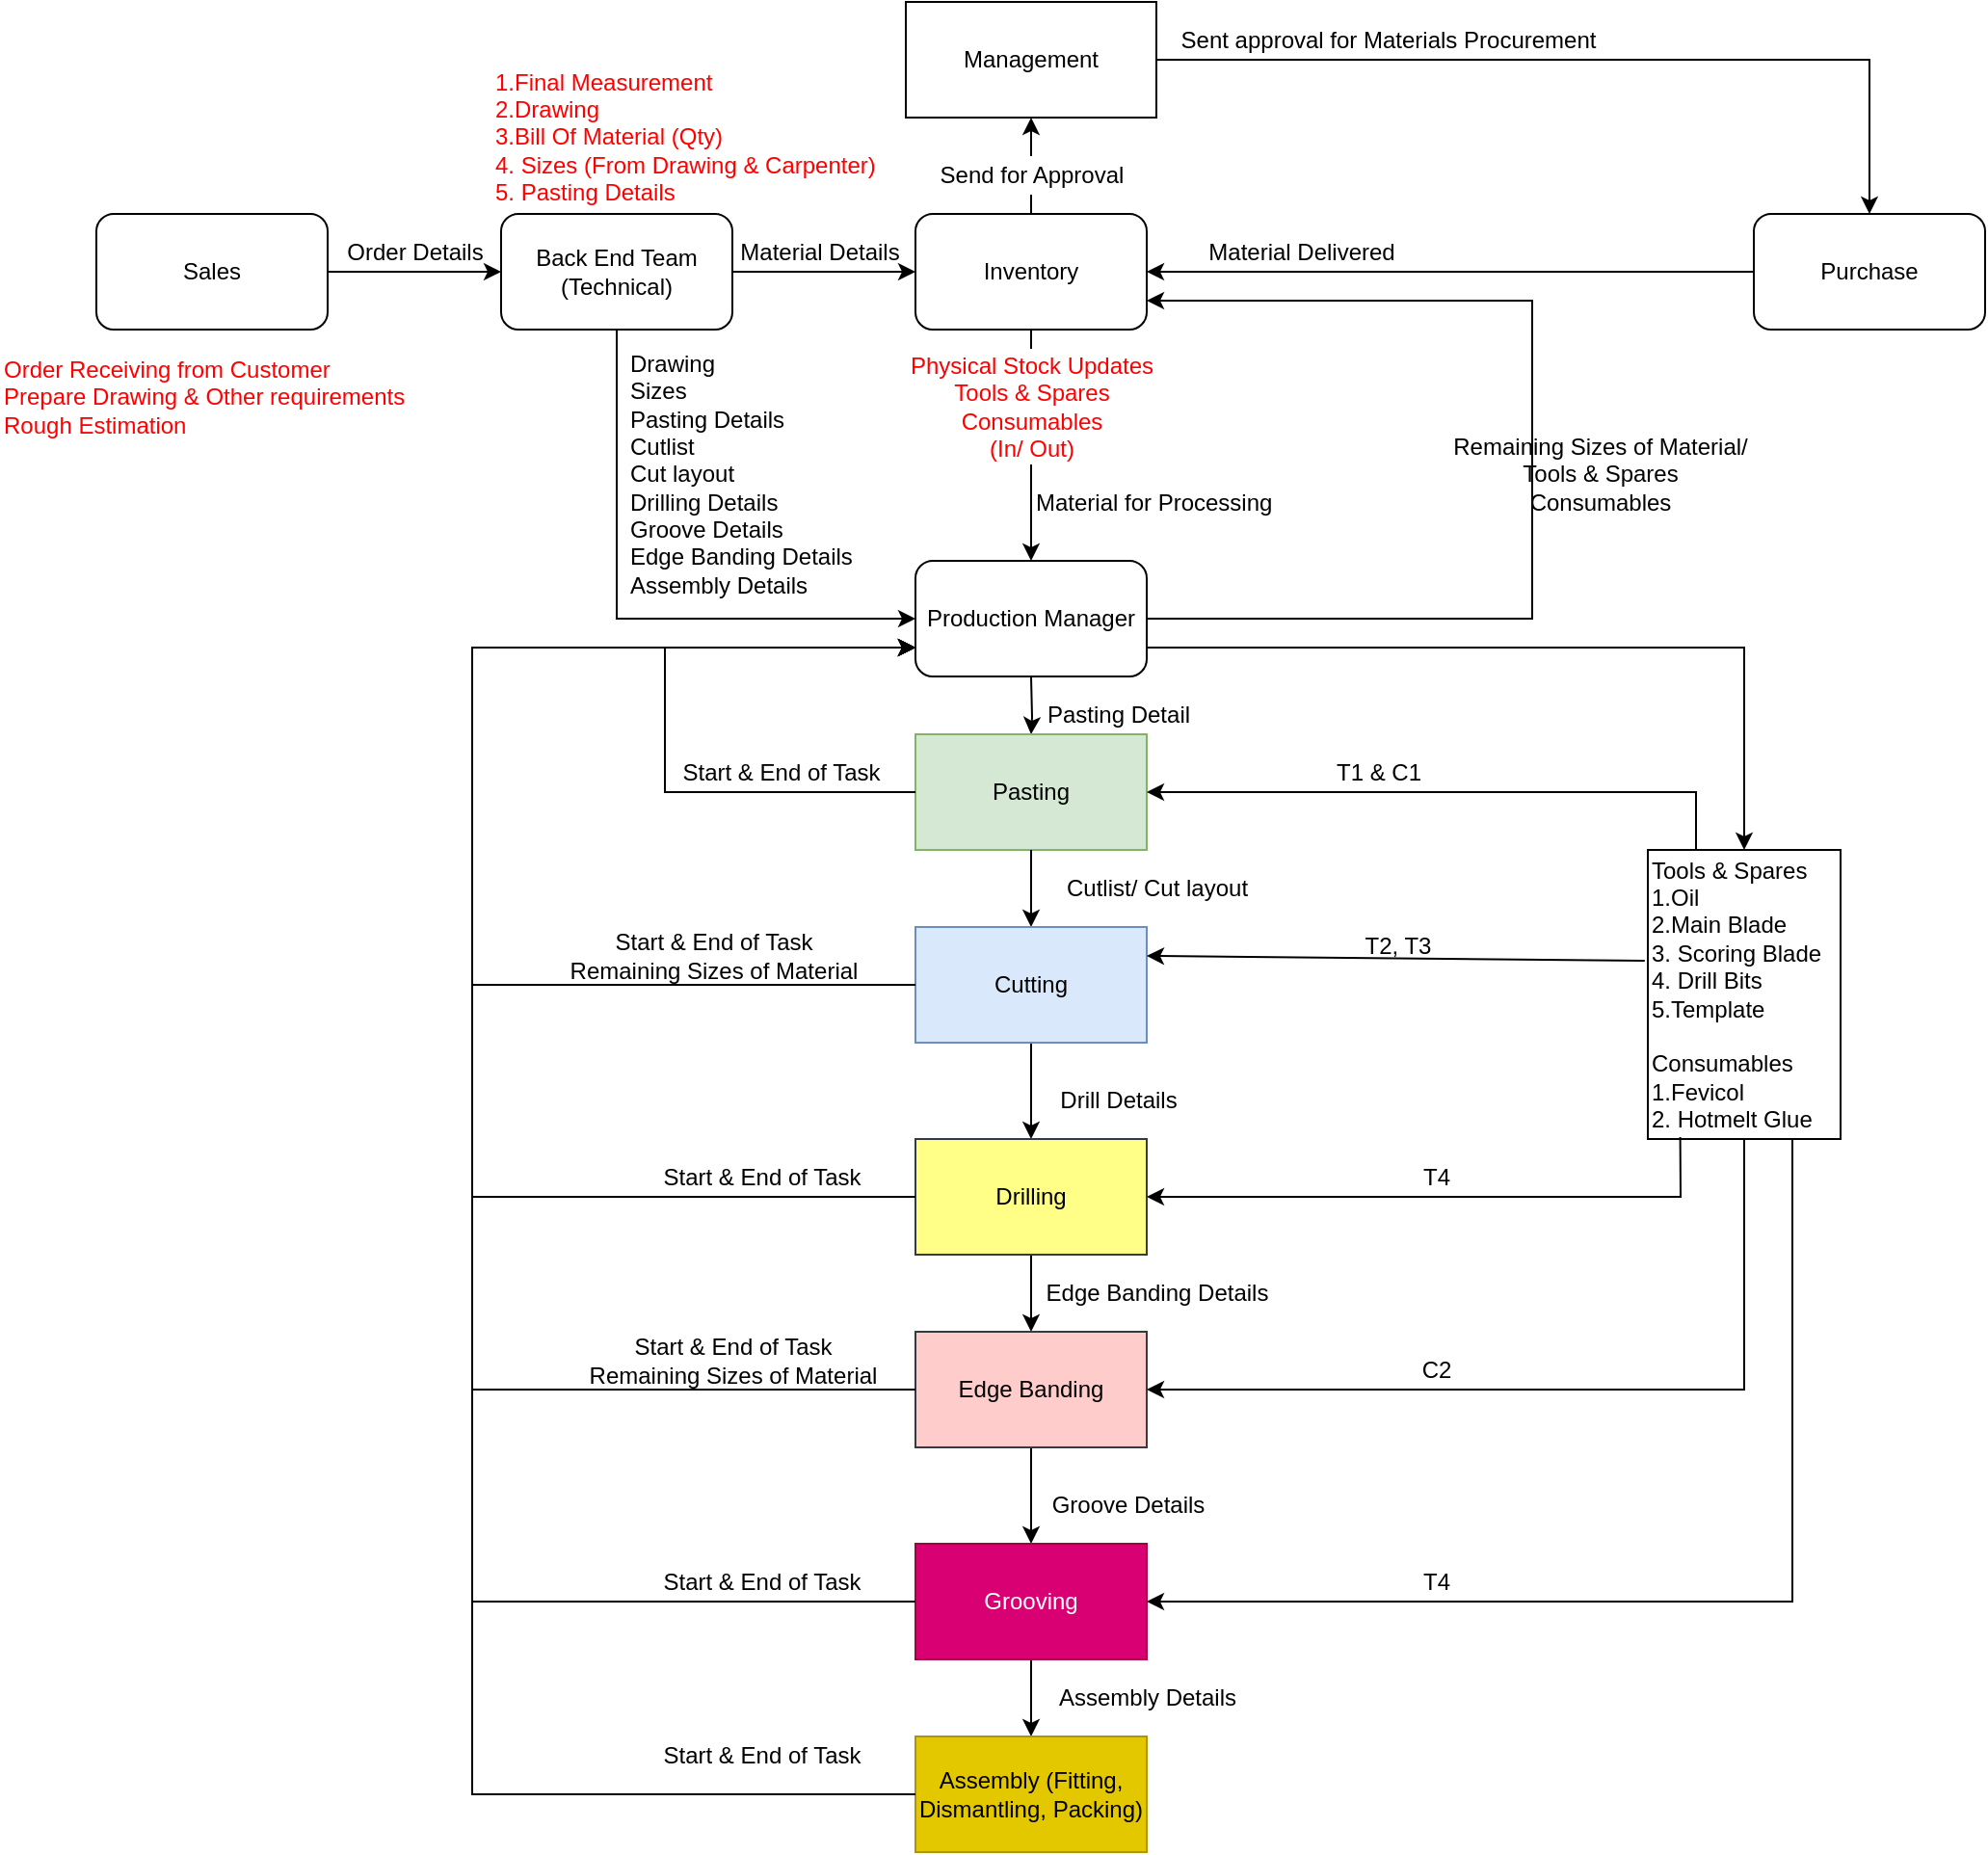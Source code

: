 <mxfile version="15.8.3" type="device"><diagram id="ZOrP-AUj3yE2QJsfFZ80" name="Page-1"><mxGraphModel dx="1386" dy="705" grid="1" gridSize="10" guides="1" tooltips="1" connect="1" arrows="1" fold="1" page="1" pageScale="1" pageWidth="1169" pageHeight="827" math="0" shadow="0"><root><mxCell id="0"/><mxCell id="1" parent="0"/><mxCell id="hlxUAf4pkExKSwmWaHzu-24" style="edgeStyle=orthogonalEdgeStyle;rounded=0;orthogonalLoop=1;jettySize=auto;html=1;entryX=0.5;entryY=0;entryDx=0;entryDy=0;" parent="1" source="hlxUAf4pkExKSwmWaHzu-1" target="hlxUAf4pkExKSwmWaHzu-15" edge="1"><mxGeometry relative="1" as="geometry"/></mxCell><mxCell id="hlxUAf4pkExKSwmWaHzu-1" value="Management" style="rounded=0;whiteSpace=wrap;html=1;" parent="1" vertex="1"><mxGeometry x="530" y="30" width="130" height="60" as="geometry"/></mxCell><mxCell id="hlxUAf4pkExKSwmWaHzu-2" value="Sales" style="rounded=1;whiteSpace=wrap;html=1;" parent="1" vertex="1"><mxGeometry x="110" y="140" width="120" height="60" as="geometry"/></mxCell><mxCell id="hlxUAf4pkExKSwmWaHzu-3" value="Order Receiving from Customer&lt;br&gt;Prepare Drawing &amp;amp; Other requirements&lt;br&gt;Rough Estimation" style="text;html=1;align=left;verticalAlign=middle;resizable=0;points=[];autosize=1;strokeColor=none;fillColor=none;fontColor=#FF0000;" parent="1" vertex="1"><mxGeometry x="60" y="210" width="220" height="50" as="geometry"/></mxCell><mxCell id="hlxUAf4pkExKSwmWaHzu-4" value="Back End Team (Technical)" style="rounded=1;whiteSpace=wrap;html=1;" parent="1" vertex="1"><mxGeometry x="320" y="140" width="120" height="60" as="geometry"/></mxCell><mxCell id="hlxUAf4pkExKSwmWaHzu-5" value="" style="endArrow=classic;html=1;rounded=0;exitX=1;exitY=0.5;exitDx=0;exitDy=0;entryX=0;entryY=0.5;entryDx=0;entryDy=0;" parent="1" source="hlxUAf4pkExKSwmWaHzu-2" target="hlxUAf4pkExKSwmWaHzu-4" edge="1"><mxGeometry width="50" height="50" relative="1" as="geometry"><mxPoint x="535" y="270" as="sourcePoint"/><mxPoint x="585" y="220" as="targetPoint"/></mxGeometry></mxCell><mxCell id="hlxUAf4pkExKSwmWaHzu-6" value="1.Final Measurement&lt;br&gt;2.Drawing&lt;br&gt;3.Bill Of Material (Qty)&amp;nbsp;&lt;br&gt;4. Sizes (From Drawing &amp;amp; Carpenter)&lt;br&gt;5. Pasting Details" style="text;html=1;align=left;verticalAlign=middle;resizable=0;points=[];autosize=1;strokeColor=none;fillColor=none;fontColor=#FF0000;" parent="1" vertex="1"><mxGeometry x="315" y="60" width="210" height="80" as="geometry"/></mxCell><mxCell id="hlxUAf4pkExKSwmWaHzu-7" value="Order Details" style="text;html=1;align=center;verticalAlign=middle;resizable=0;points=[];autosize=1;strokeColor=none;fillColor=none;" parent="1" vertex="1"><mxGeometry x="230" y="150" width="90" height="20" as="geometry"/></mxCell><mxCell id="hlxUAf4pkExKSwmWaHzu-8" value="" style="endArrow=classic;html=1;rounded=0;exitX=1;exitY=0.5;exitDx=0;exitDy=0;entryX=0;entryY=0.5;entryDx=0;entryDy=0;" parent="1" source="hlxUAf4pkExKSwmWaHzu-4" target="hlxUAf4pkExKSwmWaHzu-9" edge="1"><mxGeometry width="50" height="50" relative="1" as="geometry"><mxPoint x="535" y="180" as="sourcePoint"/><mxPoint x="505" y="170" as="targetPoint"/></mxGeometry></mxCell><mxCell id="hlxUAf4pkExKSwmWaHzu-9" value="Inventory" style="rounded=1;whiteSpace=wrap;html=1;" parent="1" vertex="1"><mxGeometry x="535" y="140" width="120" height="60" as="geometry"/></mxCell><mxCell id="hlxUAf4pkExKSwmWaHzu-31" value="" style="edgeStyle=orthogonalEdgeStyle;rounded=0;orthogonalLoop=1;jettySize=auto;html=1;exitX=0.5;exitY=1;exitDx=0;exitDy=0;entryX=0.5;entryY=0;entryDx=0;entryDy=0;startArrow=none;" parent="1" source="hlxUAf4pkExKSwmWaHzu-10" target="JMQt-QUio-y7w5HdOM3F-18" edge="1"><mxGeometry relative="1" as="geometry"><mxPoint x="595" y="320" as="targetPoint"/></mxGeometry></mxCell><mxCell id="hlxUAf4pkExKSwmWaHzu-26" value="" style="edgeStyle=orthogonalEdgeStyle;rounded=0;orthogonalLoop=1;jettySize=auto;html=1;" parent="1" source="hlxUAf4pkExKSwmWaHzu-15" target="hlxUAf4pkExKSwmWaHzu-9" edge="1"><mxGeometry relative="1" as="geometry"/></mxCell><mxCell id="hlxUAf4pkExKSwmWaHzu-15" value="Purchase" style="whiteSpace=wrap;html=1;rounded=1;" parent="1" vertex="1"><mxGeometry x="970" y="140" width="120" height="60" as="geometry"/></mxCell><mxCell id="hlxUAf4pkExKSwmWaHzu-19" value="Material Details" style="text;html=1;align=center;verticalAlign=middle;resizable=0;points=[];autosize=1;strokeColor=none;fillColor=none;" parent="1" vertex="1"><mxGeometry x="435" y="150" width="100" height="20" as="geometry"/></mxCell><mxCell id="hlxUAf4pkExKSwmWaHzu-25" value="Sent approval for Materials Procurement" style="text;html=1;align=center;verticalAlign=middle;resizable=0;points=[];autosize=1;strokeColor=none;fillColor=none;" parent="1" vertex="1"><mxGeometry x="665" y="40" width="230" height="20" as="geometry"/></mxCell><mxCell id="hlxUAf4pkExKSwmWaHzu-27" value="Material Delivered" style="text;html=1;align=center;verticalAlign=middle;resizable=0;points=[];autosize=1;strokeColor=none;fillColor=none;" parent="1" vertex="1"><mxGeometry x="680" y="150" width="110" height="20" as="geometry"/></mxCell><mxCell id="hlxUAf4pkExKSwmWaHzu-36" value="" style="edgeStyle=orthogonalEdgeStyle;rounded=0;orthogonalLoop=1;jettySize=auto;html=1;fontColor=#FF0000;" parent="1" target="hlxUAf4pkExKSwmWaHzu-35" edge="1"><mxGeometry relative="1" as="geometry"><mxPoint x="595" y="380" as="sourcePoint"/></mxGeometry></mxCell><mxCell id="hlxUAf4pkExKSwmWaHzu-32" value="Material for Processing&amp;nbsp;" style="text;html=1;align=center;verticalAlign=middle;resizable=0;points=[];autosize=1;strokeColor=none;fillColor=none;" parent="1" vertex="1"><mxGeometry x="590" y="280" width="140" height="20" as="geometry"/></mxCell><mxCell id="hlxUAf4pkExKSwmWaHzu-33" value="" style="endArrow=classic;html=1;rounded=0;exitX=0.5;exitY=1;exitDx=0;exitDy=0;entryX=0;entryY=0.5;entryDx=0;entryDy=0;" parent="1" source="hlxUAf4pkExKSwmWaHzu-4" target="JMQt-QUio-y7w5HdOM3F-18" edge="1"><mxGeometry width="50" height="50" relative="1" as="geometry"><mxPoint x="545" y="290" as="sourcePoint"/><mxPoint x="535" y="350" as="targetPoint"/><Array as="points"><mxPoint x="380" y="350"/></Array></mxGeometry></mxCell><mxCell id="hlxUAf4pkExKSwmWaHzu-34" value="Drawing&lt;br&gt;Sizes&lt;br&gt;Pasting Details&lt;br&gt;Cutlist &lt;br&gt;Cut layout&lt;br&gt;Drilling Details&lt;br&gt;Groove Details&lt;br&gt;Edge Banding Details&lt;br&gt;Assembly Details" style="text;html=1;align=left;verticalAlign=middle;resizable=0;points=[];autosize=1;strokeColor=none;fillColor=none;" parent="1" vertex="1"><mxGeometry x="385" y="210" width="130" height="130" as="geometry"/></mxCell><mxCell id="hlxUAf4pkExKSwmWaHzu-35" value="Pasting" style="whiteSpace=wrap;html=1;fillColor=#d5e8d4;strokeColor=#82b366;" parent="1" vertex="1"><mxGeometry x="535" y="410" width="120" height="60" as="geometry"/></mxCell><mxCell id="JMQt-QUio-y7w5HdOM3F-12" value="" style="endArrow=classic;html=1;rounded=0;fontColor=#66CC00;exitX=0.5;exitY=1;exitDx=0;exitDy=0;entryX=0.5;entryY=0;entryDx=0;entryDy=0;" parent="1" source="hlxUAf4pkExKSwmWaHzu-35" target="JMQt-QUio-y7w5HdOM3F-13" edge="1"><mxGeometry width="50" height="50" relative="1" as="geometry"><mxPoint x="475" y="540" as="sourcePoint"/><mxPoint x="595" y="500" as="targetPoint"/></mxGeometry></mxCell><mxCell id="JMQt-QUio-y7w5HdOM3F-27" value="" style="edgeStyle=orthogonalEdgeStyle;rounded=0;orthogonalLoop=1;jettySize=auto;html=1;fontColor=#000000;entryX=0.5;entryY=0;entryDx=0;entryDy=0;" parent="1" source="JMQt-QUio-y7w5HdOM3F-13" target="JMQt-QUio-y7w5HdOM3F-26" edge="1"><mxGeometry relative="1" as="geometry"><mxPoint x="595" y="590" as="targetPoint"/></mxGeometry></mxCell><mxCell id="JMQt-QUio-y7w5HdOM3F-13" value="Cutting" style="rounded=0;whiteSpace=wrap;html=1;fillColor=#dae8fc;strokeColor=#6c8ebf;" parent="1" vertex="1"><mxGeometry x="535" y="510" width="120" height="60" as="geometry"/></mxCell><mxCell id="JMQt-QUio-y7w5HdOM3F-14" value="&lt;span style=&quot;color: rgb(0 , 0 , 0)&quot;&gt;Cutlist/ Cut layout&lt;/span&gt;" style="text;html=1;align=center;verticalAlign=middle;resizable=0;points=[];autosize=1;strokeColor=none;fillColor=none;fontColor=#0000FF;" parent="1" vertex="1"><mxGeometry x="605" y="480" width="110" height="20" as="geometry"/></mxCell><mxCell id="JMQt-QUio-y7w5HdOM3F-18" value="Production Manager" style="rounded=1;whiteSpace=wrap;html=1;fontColor=#000000;" parent="1" vertex="1"><mxGeometry x="535" y="320" width="120" height="60" as="geometry"/></mxCell><mxCell id="JMQt-QUio-y7w5HdOM3F-25" value="Remaining Sizes of Material/ &lt;br&gt;Tools &amp;amp; Spares&lt;br&gt;Consumables" style="text;html=1;align=center;verticalAlign=middle;resizable=0;points=[];autosize=1;strokeColor=none;fillColor=none;fontColor=#000000;" parent="1" vertex="1"><mxGeometry x="805" y="250" width="170" height="50" as="geometry"/></mxCell><mxCell id="JMQt-QUio-y7w5HdOM3F-67" value="" style="edgeStyle=orthogonalEdgeStyle;rounded=0;orthogonalLoop=1;jettySize=auto;html=1;fontColor=#000000;" parent="1" source="JMQt-QUio-y7w5HdOM3F-26" target="JMQt-QUio-y7w5HdOM3F-66" edge="1"><mxGeometry relative="1" as="geometry"/></mxCell><mxCell id="JMQt-QUio-y7w5HdOM3F-26" value="Drilling" style="whiteSpace=wrap;html=1;rounded=0;strokeColor=#36393d;fillColor=#ffff88;" parent="1" vertex="1"><mxGeometry x="535" y="620" width="120" height="60" as="geometry"/></mxCell><mxCell id="JMQt-QUio-y7w5HdOM3F-19" value="Start &amp;amp; End of Task&lt;br&gt;Remaining Sizes of Material" style="text;html=1;align=center;verticalAlign=middle;resizable=0;points=[];autosize=1;strokeColor=none;fillColor=none;fontColor=#000000;" parent="1" vertex="1"><mxGeometry x="345" y="510" width="170" height="30" as="geometry"/></mxCell><mxCell id="JMQt-QUio-y7w5HdOM3F-47" value="" style="endArrow=classic;html=1;rounded=0;fontColor=#000000;exitX=1;exitY=0.5;exitDx=0;exitDy=0;entryX=1;entryY=0.75;entryDx=0;entryDy=0;" parent="1" source="JMQt-QUio-y7w5HdOM3F-18" target="hlxUAf4pkExKSwmWaHzu-9" edge="1"><mxGeometry width="50" height="50" relative="1" as="geometry"><mxPoint x="605" y="330" as="sourcePoint"/><mxPoint x="865" y="350" as="targetPoint"/><Array as="points"><mxPoint x="855" y="350"/><mxPoint x="855" y="185"/></Array></mxGeometry></mxCell><mxCell id="JMQt-QUio-y7w5HdOM3F-50" value="" style="endArrow=classic;html=1;rounded=0;fontColor=#000000;exitX=0;exitY=0.5;exitDx=0;exitDy=0;entryX=0;entryY=0.75;entryDx=0;entryDy=0;" parent="1" source="hlxUAf4pkExKSwmWaHzu-35" target="JMQt-QUio-y7w5HdOM3F-18" edge="1"><mxGeometry width="50" height="50" relative="1" as="geometry"><mxPoint x="435" y="440" as="sourcePoint"/><mxPoint x="485" y="390" as="targetPoint"/><Array as="points"><mxPoint x="405" y="440"/><mxPoint x="405" y="365"/></Array></mxGeometry></mxCell><mxCell id="JMQt-QUio-y7w5HdOM3F-51" value="" style="endArrow=classic;html=1;rounded=0;fontColor=#000000;exitX=0;exitY=0.5;exitDx=0;exitDy=0;entryX=0;entryY=0.75;entryDx=0;entryDy=0;" parent="1" source="JMQt-QUio-y7w5HdOM3F-13" target="JMQt-QUio-y7w5HdOM3F-18" edge="1"><mxGeometry width="50" height="50" relative="1" as="geometry"><mxPoint x="605" y="430" as="sourcePoint"/><mxPoint x="655" y="380" as="targetPoint"/><Array as="points"><mxPoint x="305" y="540"/><mxPoint x="305" y="365"/></Array></mxGeometry></mxCell><mxCell id="JMQt-QUio-y7w5HdOM3F-52" value="Start &amp;amp; End of Task" style="text;html=1;align=center;verticalAlign=middle;resizable=0;points=[];autosize=1;strokeColor=none;fillColor=none;fontColor=#000000;" parent="1" vertex="1"><mxGeometry x="405" y="420" width="120" height="20" as="geometry"/></mxCell><mxCell id="JMQt-QUio-y7w5HdOM3F-53" value="" style="endArrow=classic;html=1;rounded=0;fontColor=#000000;exitX=1;exitY=0.75;exitDx=0;exitDy=0;entryX=0.5;entryY=0;entryDx=0;entryDy=0;" parent="1" source="JMQt-QUio-y7w5HdOM3F-18" target="JMQt-QUio-y7w5HdOM3F-78" edge="1"><mxGeometry width="50" height="50" relative="1" as="geometry"><mxPoint x="750" y="650" as="sourcePoint"/><mxPoint x="895" y="670" as="targetPoint"/><Array as="points"><mxPoint x="895" y="365"/><mxPoint x="965" y="365"/></Array></mxGeometry></mxCell><mxCell id="JMQt-QUio-y7w5HdOM3F-60" value="Pasting Detail" style="text;html=1;align=center;verticalAlign=middle;resizable=0;points=[];autosize=1;strokeColor=none;fillColor=none;fontColor=#000000;" parent="1" vertex="1"><mxGeometry x="595" y="390" width="90" height="20" as="geometry"/></mxCell><mxCell id="JMQt-QUio-y7w5HdOM3F-63" value="Drill Details" style="text;html=1;align=center;verticalAlign=middle;resizable=0;points=[];autosize=1;strokeColor=none;fillColor=none;fontColor=#000000;" parent="1" vertex="1"><mxGeometry x="600" y="590" width="80" height="20" as="geometry"/></mxCell><mxCell id="JMQt-QUio-y7w5HdOM3F-64" value="Start &amp;amp; End of Task" style="text;html=1;align=center;verticalAlign=middle;resizable=0;points=[];autosize=1;strokeColor=none;fillColor=none;fontColor=#000000;" parent="1" vertex="1"><mxGeometry x="395" y="630" width="120" height="20" as="geometry"/></mxCell><mxCell id="JMQt-QUio-y7w5HdOM3F-65" value="" style="endArrow=classic;html=1;rounded=0;fontColor=#000000;exitX=0;exitY=0.5;exitDx=0;exitDy=0;entryX=0;entryY=0.75;entryDx=0;entryDy=0;" parent="1" source="JMQt-QUio-y7w5HdOM3F-26" target="JMQt-QUio-y7w5HdOM3F-18" edge="1"><mxGeometry width="50" height="50" relative="1" as="geometry"><mxPoint x="655" y="600" as="sourcePoint"/><mxPoint x="705" y="550" as="targetPoint"/><Array as="points"><mxPoint x="305" y="650"/><mxPoint x="305" y="365"/></Array></mxGeometry></mxCell><mxCell id="JMQt-QUio-y7w5HdOM3F-94" value="" style="edgeStyle=orthogonalEdgeStyle;rounded=0;orthogonalLoop=1;jettySize=auto;html=1;fontColor=#000000;" parent="1" source="JMQt-QUio-y7w5HdOM3F-66" target="JMQt-QUio-y7w5HdOM3F-93" edge="1"><mxGeometry relative="1" as="geometry"/></mxCell><mxCell id="JMQt-QUio-y7w5HdOM3F-66" value="Edge Banding" style="whiteSpace=wrap;html=1;rounded=0;strokeColor=#36393d;fillColor=#ffcccc;" parent="1" vertex="1"><mxGeometry x="535" y="720" width="120" height="60" as="geometry"/></mxCell><mxCell id="JMQt-QUio-y7w5HdOM3F-70" value="Edge Banding Details" style="text;html=1;align=center;verticalAlign=middle;resizable=0;points=[];autosize=1;strokeColor=none;fillColor=none;fontColor=#000000;" parent="1" vertex="1"><mxGeometry x="595" y="690" width="130" height="20" as="geometry"/></mxCell><mxCell id="JMQt-QUio-y7w5HdOM3F-76" value="" style="endArrow=classic;html=1;rounded=0;fontColor=#000000;exitX=0;exitY=0.5;exitDx=0;exitDy=0;entryX=0;entryY=0.75;entryDx=0;entryDy=0;" parent="1" source="JMQt-QUio-y7w5HdOM3F-66" target="JMQt-QUio-y7w5HdOM3F-18" edge="1"><mxGeometry width="50" height="50" relative="1" as="geometry"><mxPoint x="565" y="600" as="sourcePoint"/><mxPoint x="615" y="550" as="targetPoint"/><Array as="points"><mxPoint x="305" y="750"/><mxPoint x="305" y="560"/><mxPoint x="305" y="365"/></Array></mxGeometry></mxCell><mxCell id="JMQt-QUio-y7w5HdOM3F-77" value="Start &amp;amp; End of Task&lt;br&gt;Remaining Sizes of Material" style="text;html=1;align=center;verticalAlign=middle;resizable=0;points=[];autosize=1;strokeColor=none;fillColor=none;fontColor=#000000;" parent="1" vertex="1"><mxGeometry x="355" y="720" width="170" height="30" as="geometry"/></mxCell><mxCell id="JMQt-QUio-y7w5HdOM3F-78" value="Tools &amp;amp; Spares&lt;br&gt;1.Oil&lt;br&gt;2.Main Blade&lt;br&gt;3. Scoring Blade&lt;br&gt;4. Drill Bits&lt;br&gt;5.Template&lt;br&gt;&lt;br&gt;Consumables&lt;br&gt;1.Fevicol&lt;br&gt;2. Hotmelt Glue" style="rounded=0;whiteSpace=wrap;html=1;fontColor=#000000;align=left;" parent="1" vertex="1"><mxGeometry x="915" y="470" width="100" height="150" as="geometry"/></mxCell><mxCell id="JMQt-QUio-y7w5HdOM3F-79" value="" style="endArrow=classic;html=1;rounded=0;fontColor=#000000;exitX=0.25;exitY=0;exitDx=0;exitDy=0;entryX=1;entryY=0.5;entryDx=0;entryDy=0;" parent="1" source="JMQt-QUio-y7w5HdOM3F-78" target="hlxUAf4pkExKSwmWaHzu-35" edge="1"><mxGeometry width="50" height="50" relative="1" as="geometry"><mxPoint x="565" y="560" as="sourcePoint"/><mxPoint x="615" y="510" as="targetPoint"/><Array as="points"><mxPoint x="940" y="440"/><mxPoint x="805" y="440"/></Array></mxGeometry></mxCell><mxCell id="JMQt-QUio-y7w5HdOM3F-80" value="" style="endArrow=classic;html=1;rounded=0;fontColor=#000000;exitX=-0.016;exitY=0.383;exitDx=0;exitDy=0;entryX=1;entryY=0.25;entryDx=0;entryDy=0;exitPerimeter=0;" parent="1" source="JMQt-QUio-y7w5HdOM3F-78" target="JMQt-QUio-y7w5HdOM3F-13" edge="1"><mxGeometry width="50" height="50" relative="1" as="geometry"><mxPoint x="565" y="560" as="sourcePoint"/><mxPoint x="615" y="510" as="targetPoint"/></mxGeometry></mxCell><mxCell id="JMQt-QUio-y7w5HdOM3F-81" value="" style="endArrow=classic;html=1;rounded=0;fontColor=#000000;exitX=0.168;exitY=0.993;exitDx=0;exitDy=0;entryX=1;entryY=0.5;entryDx=0;entryDy=0;exitPerimeter=0;" parent="1" source="JMQt-QUio-y7w5HdOM3F-78" target="JMQt-QUio-y7w5HdOM3F-26" edge="1"><mxGeometry width="50" height="50" relative="1" as="geometry"><mxPoint x="565" y="660" as="sourcePoint"/><mxPoint x="615" y="610" as="targetPoint"/><Array as="points"><mxPoint x="932" y="650"/></Array></mxGeometry></mxCell><mxCell id="JMQt-QUio-y7w5HdOM3F-82" value="" style="endArrow=classic;html=1;rounded=0;fontColor=#000000;exitX=0.5;exitY=1;exitDx=0;exitDy=0;entryX=1;entryY=0.5;entryDx=0;entryDy=0;" parent="1" source="JMQt-QUio-y7w5HdOM3F-78" target="JMQt-QUio-y7w5HdOM3F-66" edge="1"><mxGeometry width="50" height="50" relative="1" as="geometry"><mxPoint x="565" y="660" as="sourcePoint"/><mxPoint x="615" y="610" as="targetPoint"/><Array as="points"><mxPoint x="965" y="750"/></Array></mxGeometry></mxCell><mxCell id="hlxUAf4pkExKSwmWaHzu-10" value="Physical Stock Updates&lt;br&gt;Tools &amp;amp; Spares&lt;br&gt;Consumables&lt;br&gt;(In/ Out)" style="text;html=1;align=center;verticalAlign=middle;resizable=0;points=[];autosize=1;strokeColor=none;fillColor=none;fontColor=#FF0000;" parent="1" vertex="1"><mxGeometry x="525" y="210" width="140" height="60" as="geometry"/></mxCell><mxCell id="JMQt-QUio-y7w5HdOM3F-83" value="" style="edgeStyle=orthogonalEdgeStyle;rounded=0;orthogonalLoop=1;jettySize=auto;html=1;exitX=0.5;exitY=1;exitDx=0;exitDy=0;entryX=0.5;entryY=0;entryDx=0;entryDy=0;endArrow=none;" parent="1" source="hlxUAf4pkExKSwmWaHzu-9" target="hlxUAf4pkExKSwmWaHzu-10" edge="1"><mxGeometry relative="1" as="geometry"><mxPoint x="595" y="200" as="sourcePoint"/><mxPoint x="595" y="320" as="targetPoint"/></mxGeometry></mxCell><mxCell id="JMQt-QUio-y7w5HdOM3F-91" value="" style="endArrow=classic;html=1;rounded=0;fontColor=#000000;exitX=0.5;exitY=0;exitDx=0;exitDy=0;entryX=0.5;entryY=1;entryDx=0;entryDy=0;startArrow=none;" parent="1" source="hlxUAf4pkExKSwmWaHzu-20" target="hlxUAf4pkExKSwmWaHzu-1" edge="1"><mxGeometry width="50" height="50" relative="1" as="geometry"><mxPoint x="555" y="140" as="sourcePoint"/><mxPoint x="605" y="90" as="targetPoint"/></mxGeometry></mxCell><mxCell id="hlxUAf4pkExKSwmWaHzu-20" value="Send for Approval" style="text;html=1;align=center;verticalAlign=middle;resizable=0;points=[];autosize=1;strokeColor=none;fillColor=none;" parent="1" vertex="1"><mxGeometry x="540" y="110" width="110" height="20" as="geometry"/></mxCell><mxCell id="JMQt-QUio-y7w5HdOM3F-92" value="" style="endArrow=none;html=1;rounded=0;fontColor=#000000;exitX=0.5;exitY=0;exitDx=0;exitDy=0;entryX=0.5;entryY=1;entryDx=0;entryDy=0;" parent="1" source="hlxUAf4pkExKSwmWaHzu-9" target="hlxUAf4pkExKSwmWaHzu-20" edge="1"><mxGeometry width="50" height="50" relative="1" as="geometry"><mxPoint x="595" y="140" as="sourcePoint"/><mxPoint x="595" y="90" as="targetPoint"/></mxGeometry></mxCell><mxCell id="JMQt-QUio-y7w5HdOM3F-100" value="" style="edgeStyle=orthogonalEdgeStyle;rounded=0;orthogonalLoop=1;jettySize=auto;html=1;fontColor=#000000;" parent="1" source="JMQt-QUio-y7w5HdOM3F-93" target="JMQt-QUio-y7w5HdOM3F-99" edge="1"><mxGeometry relative="1" as="geometry"/></mxCell><mxCell id="JMQt-QUio-y7w5HdOM3F-93" value="Grooving" style="whiteSpace=wrap;html=1;rounded=0;strokeColor=#A50040;fillColor=#d80073;fontColor=#ffffff;" parent="1" vertex="1"><mxGeometry x="535" y="830" width="120" height="60" as="geometry"/></mxCell><mxCell id="JMQt-QUio-y7w5HdOM3F-95" value="Groove Details" style="text;html=1;align=center;verticalAlign=middle;resizable=0;points=[];autosize=1;strokeColor=none;fillColor=none;fontColor=#000000;" parent="1" vertex="1"><mxGeometry x="600" y="800" width="90" height="20" as="geometry"/></mxCell><mxCell id="JMQt-QUio-y7w5HdOM3F-96" value="" style="endArrow=classic;html=1;rounded=0;fontColor=#000000;exitX=0.75;exitY=1;exitDx=0;exitDy=0;entryX=1;entryY=0.5;entryDx=0;entryDy=0;" parent="1" source="JMQt-QUio-y7w5HdOM3F-78" target="JMQt-QUio-y7w5HdOM3F-93" edge="1"><mxGeometry width="50" height="50" relative="1" as="geometry"><mxPoint x="625" y="650" as="sourcePoint"/><mxPoint x="675" y="600" as="targetPoint"/><Array as="points"><mxPoint x="990" y="860"/></Array></mxGeometry></mxCell><mxCell id="JMQt-QUio-y7w5HdOM3F-97" value="" style="endArrow=classic;html=1;rounded=0;fontColor=#000000;exitX=0;exitY=0.5;exitDx=0;exitDy=0;entryX=0;entryY=0.75;entryDx=0;entryDy=0;" parent="1" source="JMQt-QUio-y7w5HdOM3F-93" target="JMQt-QUio-y7w5HdOM3F-18" edge="1"><mxGeometry width="50" height="50" relative="1" as="geometry"><mxPoint x="625" y="650" as="sourcePoint"/><mxPoint x="675" y="600" as="targetPoint"/><Array as="points"><mxPoint x="305" y="860"/><mxPoint x="305" y="620"/><mxPoint x="305" y="365"/></Array></mxGeometry></mxCell><mxCell id="JMQt-QUio-y7w5HdOM3F-98" value="Start &amp;amp; End of Task" style="text;html=1;align=center;verticalAlign=middle;resizable=0;points=[];autosize=1;strokeColor=none;fillColor=none;fontColor=#000000;" parent="1" vertex="1"><mxGeometry x="395" y="840" width="120" height="20" as="geometry"/></mxCell><mxCell id="JMQt-QUio-y7w5HdOM3F-99" value="Assembly (Fitting, Dismantling, Packing)" style="whiteSpace=wrap;html=1;rounded=0;strokeColor=#B09500;fillColor=#e3c800;fontColor=#000000;" parent="1" vertex="1"><mxGeometry x="535" y="930" width="120" height="60" as="geometry"/></mxCell><mxCell id="JMQt-QUio-y7w5HdOM3F-101" value="Assembly Details" style="text;html=1;align=center;verticalAlign=middle;resizable=0;points=[];autosize=1;strokeColor=none;fillColor=none;fontColor=#000000;" parent="1" vertex="1"><mxGeometry x="600" y="900" width="110" height="20" as="geometry"/></mxCell><mxCell id="JMQt-QUio-y7w5HdOM3F-102" value="" style="endArrow=classic;html=1;rounded=0;fontColor=#000000;exitX=0;exitY=0.5;exitDx=0;exitDy=0;entryX=0;entryY=0.75;entryDx=0;entryDy=0;" parent="1" source="JMQt-QUio-y7w5HdOM3F-99" target="JMQt-QUio-y7w5HdOM3F-18" edge="1"><mxGeometry width="50" height="50" relative="1" as="geometry"><mxPoint x="645" y="940" as="sourcePoint"/><mxPoint x="695" y="890" as="targetPoint"/><Array as="points"><mxPoint x="305" y="960"/><mxPoint x="305" y="660"/><mxPoint x="305" y="365"/></Array></mxGeometry></mxCell><mxCell id="JMQt-QUio-y7w5HdOM3F-103" value="Start &amp;amp; End of Task" style="text;html=1;align=center;verticalAlign=middle;resizable=0;points=[];autosize=1;strokeColor=none;fillColor=none;fontColor=#000000;" parent="1" vertex="1"><mxGeometry x="395" y="930" width="120" height="20" as="geometry"/></mxCell><mxCell id="JMQt-QUio-y7w5HdOM3F-104" value="T1 &amp;amp; C1" style="text;html=1;align=center;verticalAlign=middle;resizable=0;points=[];autosize=1;strokeColor=none;fillColor=none;fontColor=#000000;" parent="1" vertex="1"><mxGeometry x="745" y="420" width="60" height="20" as="geometry"/></mxCell><mxCell id="JMQt-QUio-y7w5HdOM3F-105" value="T2, T3" style="text;html=1;align=center;verticalAlign=middle;resizable=0;points=[];autosize=1;strokeColor=none;fillColor=none;fontColor=#000000;" parent="1" vertex="1"><mxGeometry x="760" y="510" width="50" height="20" as="geometry"/></mxCell><mxCell id="JMQt-QUio-y7w5HdOM3F-106" value="T4" style="text;html=1;align=center;verticalAlign=middle;resizable=0;points=[];autosize=1;strokeColor=none;fillColor=none;fontColor=#000000;" parent="1" vertex="1"><mxGeometry x="790" y="630" width="30" height="20" as="geometry"/></mxCell><mxCell id="JMQt-QUio-y7w5HdOM3F-107" value="C2" style="text;html=1;align=center;verticalAlign=middle;resizable=0;points=[];autosize=1;strokeColor=none;fillColor=none;fontColor=#000000;" parent="1" vertex="1"><mxGeometry x="790" y="730" width="30" height="20" as="geometry"/></mxCell><mxCell id="JMQt-QUio-y7w5HdOM3F-108" value="T4" style="text;html=1;align=center;verticalAlign=middle;resizable=0;points=[];autosize=1;strokeColor=none;fillColor=none;fontColor=#000000;" parent="1" vertex="1"><mxGeometry x="790" y="840" width="30" height="20" as="geometry"/></mxCell></root></mxGraphModel></diagram></mxfile>